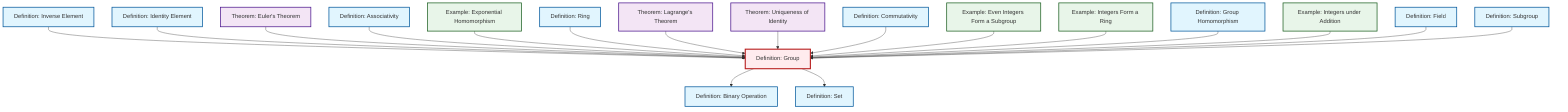 graph TD
    classDef definition fill:#e1f5fe,stroke:#01579b,stroke-width:2px
    classDef theorem fill:#f3e5f5,stroke:#4a148c,stroke-width:2px
    classDef axiom fill:#fff3e0,stroke:#e65100,stroke-width:2px
    classDef example fill:#e8f5e9,stroke:#1b5e20,stroke-width:2px
    classDef current fill:#ffebee,stroke:#b71c1c,stroke-width:3px
    def-group["Definition: Group"]:::definition
    ex-even-integers-subgroup["Example: Even Integers Form a Subgroup"]:::example
    def-commutativity["Definition: Commutativity"]:::definition
    thm-lagrange["Theorem: Lagrange's Theorem"]:::theorem
    ex-exponential-homomorphism["Example: Exponential Homomorphism"]:::example
    def-field["Definition: Field"]:::definition
    def-binary-operation["Definition: Binary Operation"]:::definition
    thm-euler["Theorem: Euler's Theorem"]:::theorem
    def-associativity["Definition: Associativity"]:::definition
    def-set["Definition: Set"]:::definition
    ex-integers-addition["Example: Integers under Addition"]:::example
    def-inverse-element["Definition: Inverse Element"]:::definition
    def-identity-element["Definition: Identity Element"]:::definition
    def-subgroup["Definition: Subgroup"]:::definition
    ex-integers-ring["Example: Integers Form a Ring"]:::example
    def-ring["Definition: Ring"]:::definition
    thm-unique-identity["Theorem: Uniqueness of Identity"]:::theorem
    def-homomorphism["Definition: Group Homomorphism"]:::definition
    def-inverse-element --> def-group
    def-identity-element --> def-group
    def-group --> def-binary-operation
    thm-euler --> def-group
    def-associativity --> def-group
    ex-exponential-homomorphism --> def-group
    def-ring --> def-group
    thm-lagrange --> def-group
    thm-unique-identity --> def-group
    def-commutativity --> def-group
    ex-even-integers-subgroup --> def-group
    ex-integers-ring --> def-group
    def-homomorphism --> def-group
    def-group --> def-set
    ex-integers-addition --> def-group
    def-field --> def-group
    def-subgroup --> def-group
    class def-group current